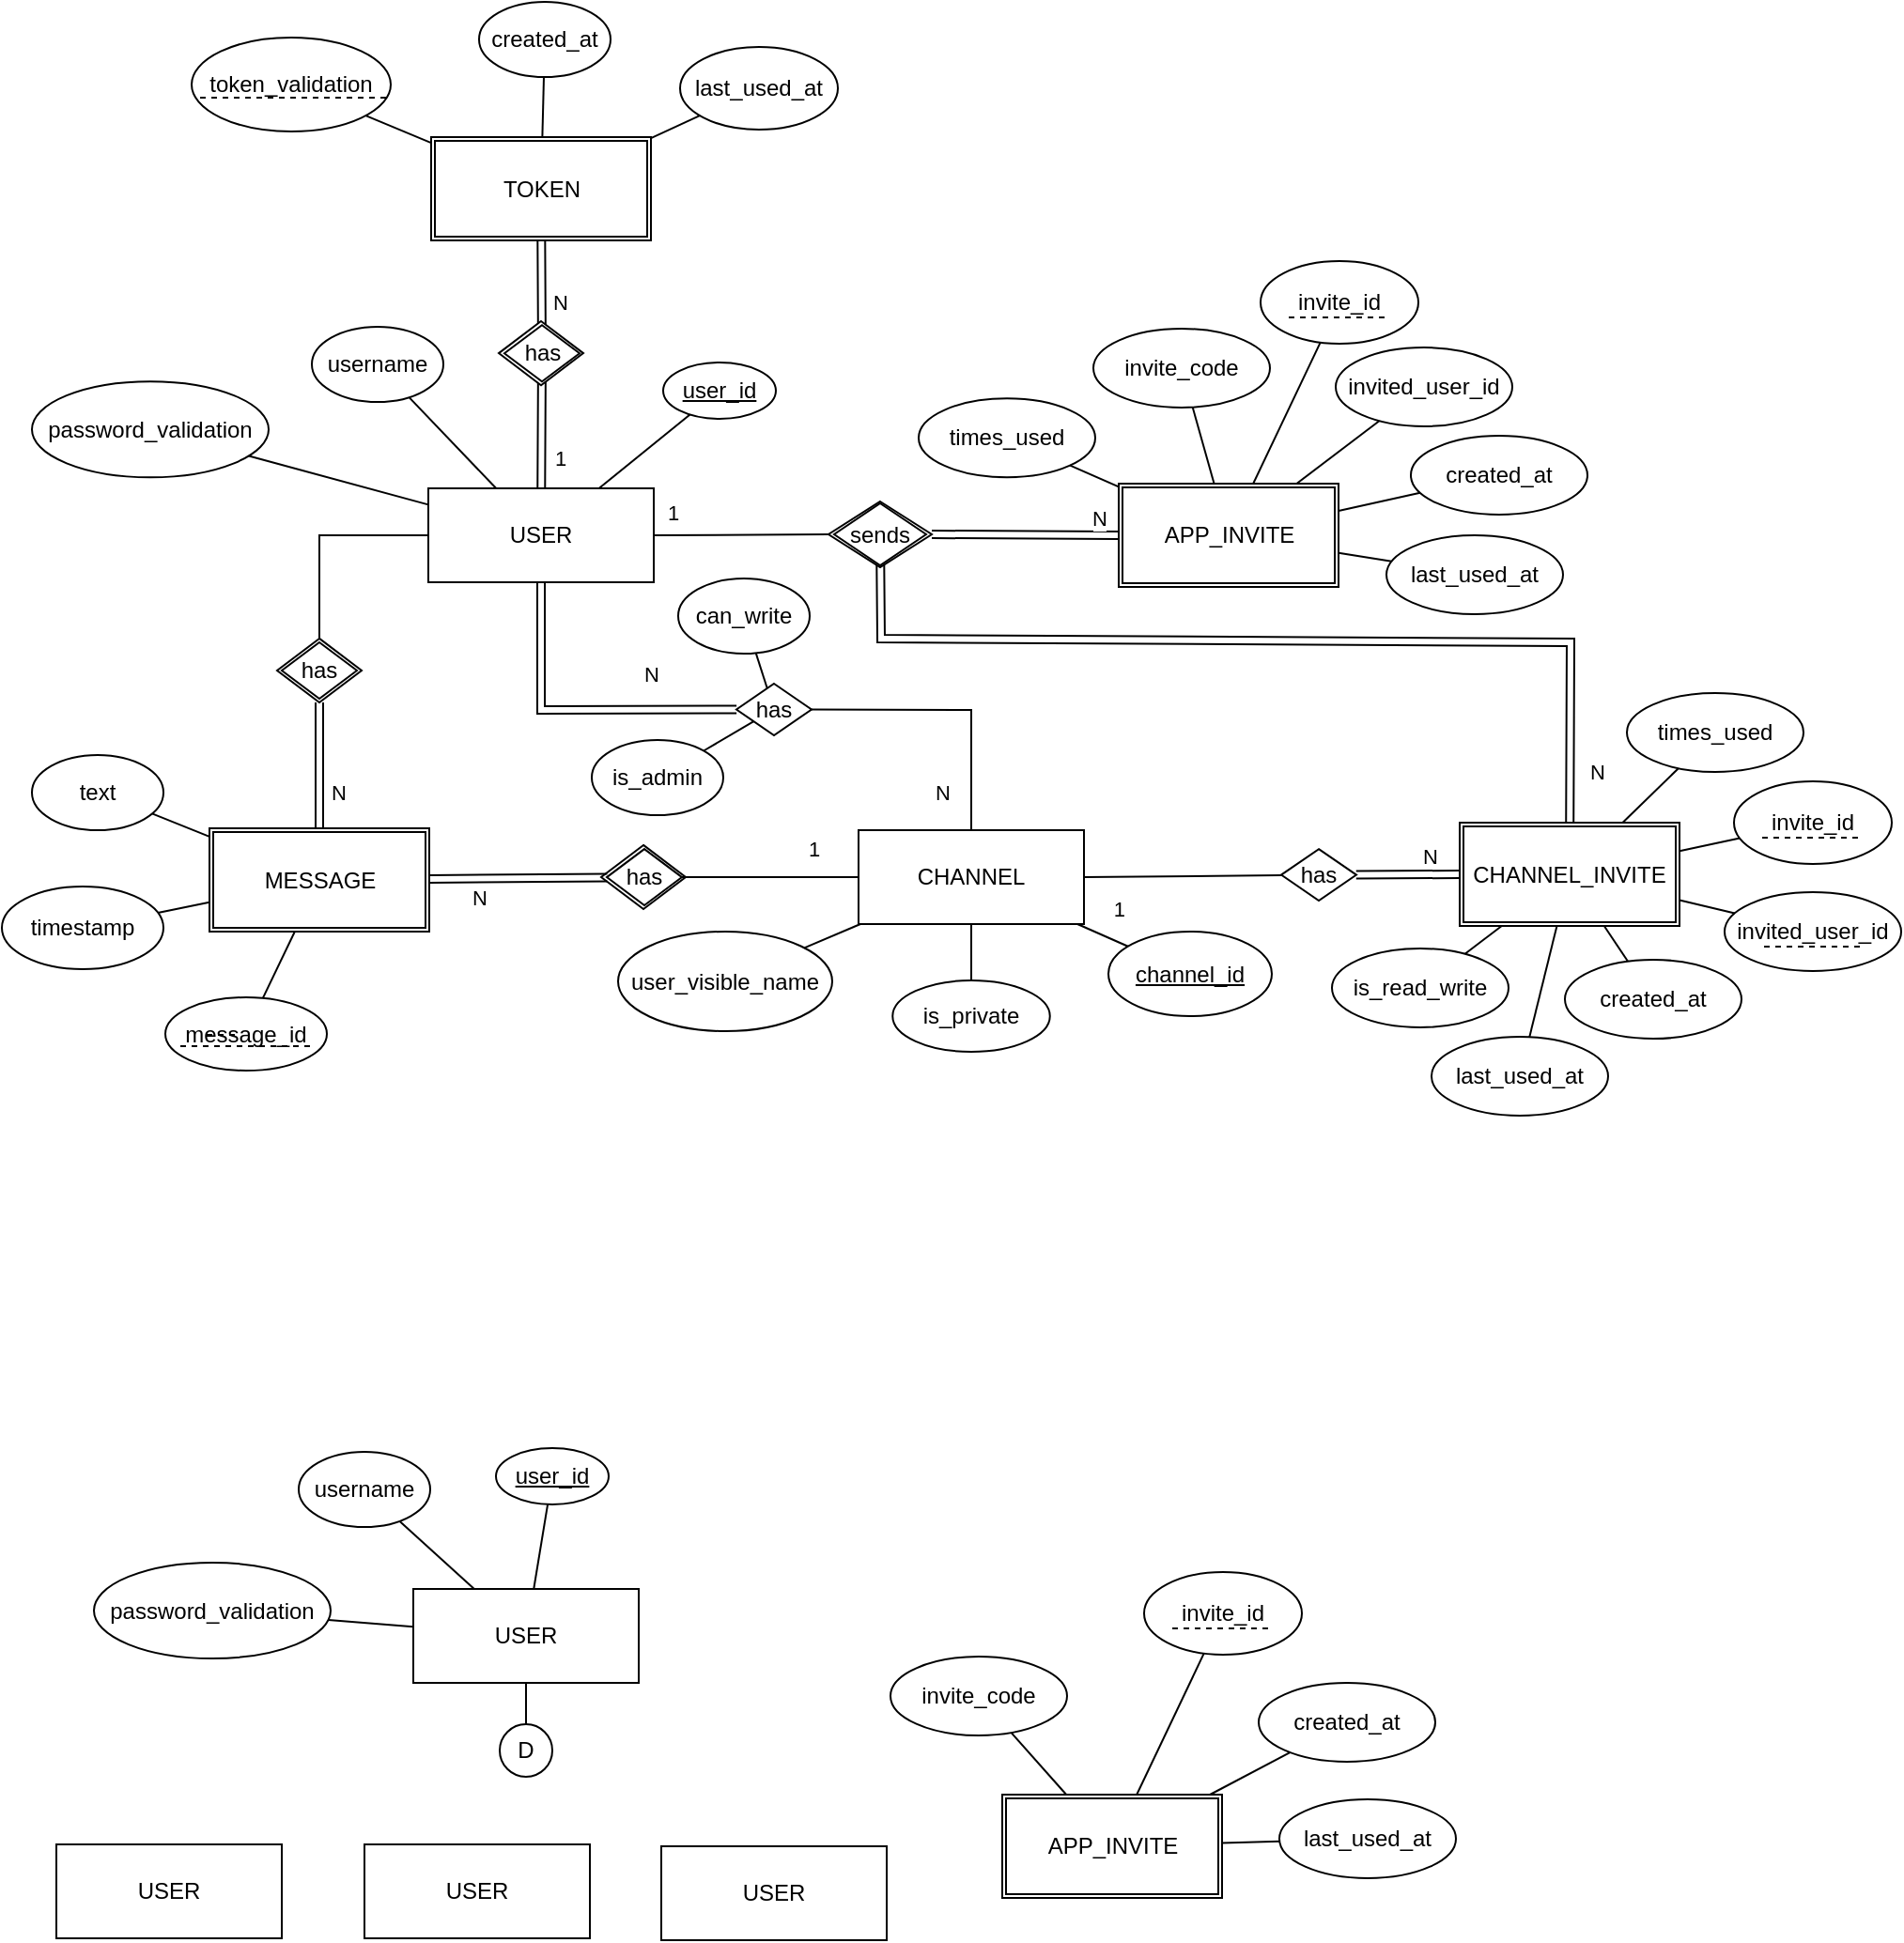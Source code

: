 <mxfile version="26.0.15">
  <diagram id="C5RBs43oDa-KdzZeNtuy" name="Page-1">
    <mxGraphModel dx="10" dy="468" grid="1" gridSize="1" guides="0" tooltips="0" connect="1" arrows="1" fold="1" page="0" pageScale="1" pageWidth="3300" pageHeight="4681" math="0" shadow="0">
      <root>
        <mxCell id="WIyWlLk6GJQsqaUBKTNV-0" />
        <mxCell id="WIyWlLk6GJQsqaUBKTNV-1" parent="WIyWlLk6GJQsqaUBKTNV-0" />
        <mxCell id="68Pf7xs52Wq1cW9cMEug-1" value="USER" style="rounded=0;whiteSpace=wrap;html=1;" parent="WIyWlLk6GJQsqaUBKTNV-1" vertex="1">
          <mxGeometry x="1324" y="306" width="120" height="50" as="geometry" />
        </mxCell>
        <mxCell id="68Pf7xs52Wq1cW9cMEug-2" value="password_validation" style="ellipse;whiteSpace=wrap;html=1;" parent="WIyWlLk6GJQsqaUBKTNV-1" vertex="1">
          <mxGeometry x="1113" y="249.12" width="126" height="51" as="geometry" />
        </mxCell>
        <mxCell id="68Pf7xs52Wq1cW9cMEug-7" value="username" style="ellipse;whiteSpace=wrap;html=1;fontStyle=0" parent="WIyWlLk6GJQsqaUBKTNV-1" vertex="1">
          <mxGeometry x="1262" y="220" width="70" height="40" as="geometry" />
        </mxCell>
        <mxCell id="68Pf7xs52Wq1cW9cMEug-8" value="" style="endArrow=none;html=1;rounded=0;" parent="WIyWlLk6GJQsqaUBKTNV-1" source="68Pf7xs52Wq1cW9cMEug-1" target="68Pf7xs52Wq1cW9cMEug-7" edge="1">
          <mxGeometry width="50" height="50" relative="1" as="geometry">
            <mxPoint x="1414" y="346" as="sourcePoint" />
            <mxPoint x="1464" y="296" as="targetPoint" />
          </mxGeometry>
        </mxCell>
        <mxCell id="68Pf7xs52Wq1cW9cMEug-9" value="" style="endArrow=none;html=1;rounded=0;" parent="WIyWlLk6GJQsqaUBKTNV-1" source="68Pf7xs52Wq1cW9cMEug-1" target="68Pf7xs52Wq1cW9cMEug-2" edge="1">
          <mxGeometry width="50" height="50" relative="1" as="geometry">
            <mxPoint x="1394" y="366" as="sourcePoint" />
            <mxPoint x="1444" y="316" as="targetPoint" />
          </mxGeometry>
        </mxCell>
        <mxCell id="68Pf7xs52Wq1cW9cMEug-10" value="has" style="rhombus;whiteSpace=wrap;html=1;" parent="WIyWlLk6GJQsqaUBKTNV-1" vertex="1">
          <mxGeometry x="1488" y="410" width="40" height="27.5" as="geometry" />
        </mxCell>
        <mxCell id="68Pf7xs52Wq1cW9cMEug-11" value="N" style="shape=link;html=1;rounded=0;align=left;verticalAlign=bottom;" parent="WIyWlLk6GJQsqaUBKTNV-1" source="68Pf7xs52Wq1cW9cMEug-1" target="68Pf7xs52Wq1cW9cMEug-10" edge="1">
          <mxGeometry x="0.413" y="10" width="100" relative="1" as="geometry">
            <mxPoint x="1454" y="366" as="sourcePoint" />
            <mxPoint x="1554" y="366" as="targetPoint" />
            <mxPoint as="offset" />
            <Array as="points">
              <mxPoint x="1384" y="424" />
            </Array>
          </mxGeometry>
        </mxCell>
        <mxCell id="68Pf7xs52Wq1cW9cMEug-12" value="CHANNEL" style="rounded=0;whiteSpace=wrap;html=1;" parent="WIyWlLk6GJQsqaUBKTNV-1" vertex="1">
          <mxGeometry x="1553" y="488" width="120" height="50" as="geometry" />
        </mxCell>
        <mxCell id="68Pf7xs52Wq1cW9cMEug-13" value="channel_id" style="ellipse;whiteSpace=wrap;html=1;fontStyle=4" parent="WIyWlLk6GJQsqaUBKTNV-1" vertex="1">
          <mxGeometry x="1686" y="542" width="87" height="45" as="geometry" />
        </mxCell>
        <mxCell id="68Pf7xs52Wq1cW9cMEug-14" value="" style="endArrow=none;html=1;rounded=0;" parent="WIyWlLk6GJQsqaUBKTNV-1" source="68Pf7xs52Wq1cW9cMEug-12" target="68Pf7xs52Wq1cW9cMEug-13" edge="1">
          <mxGeometry width="50" height="50" relative="1" as="geometry">
            <mxPoint x="1533" y="478" as="sourcePoint" />
            <mxPoint x="1583" y="428" as="targetPoint" />
          </mxGeometry>
        </mxCell>
        <mxCell id="68Pf7xs52Wq1cW9cMEug-15" value="N" style="endArrow=none;html=1;rounded=0;verticalAlign=top;align=right;horizontal=1;" parent="WIyWlLk6GJQsqaUBKTNV-1" source="68Pf7xs52Wq1cW9cMEug-12" target="68Pf7xs52Wq1cW9cMEug-10" edge="1">
          <mxGeometry x="-0.556" y="10" width="50" height="50" relative="1" as="geometry">
            <mxPoint x="1533" y="478" as="sourcePoint" />
            <mxPoint x="1583" y="428" as="targetPoint" />
            <Array as="points">
              <mxPoint x="1613" y="424" />
            </Array>
            <mxPoint as="offset" />
          </mxGeometry>
        </mxCell>
        <mxCell id="68Pf7xs52Wq1cW9cMEug-19" value="user_visible_name" style="ellipse;whiteSpace=wrap;html=1;fontStyle=0" parent="WIyWlLk6GJQsqaUBKTNV-1" vertex="1">
          <mxGeometry x="1425" y="542" width="114" height="53" as="geometry" />
        </mxCell>
        <mxCell id="68Pf7xs52Wq1cW9cMEug-20" value="" style="endArrow=none;html=1;rounded=0;" parent="WIyWlLk6GJQsqaUBKTNV-1" source="68Pf7xs52Wq1cW9cMEug-12" target="68Pf7xs52Wq1cW9cMEug-19" edge="1">
          <mxGeometry width="50" height="50" relative="1" as="geometry">
            <mxPoint x="1647" y="498" as="sourcePoint" />
            <mxPoint x="1672" y="467" as="targetPoint" />
          </mxGeometry>
        </mxCell>
        <mxCell id="68Pf7xs52Wq1cW9cMEug-21" value="is_private" style="ellipse;whiteSpace=wrap;html=1;" parent="WIyWlLk6GJQsqaUBKTNV-1" vertex="1">
          <mxGeometry x="1571.13" y="568" width="83.75" height="38" as="geometry" />
        </mxCell>
        <mxCell id="68Pf7xs52Wq1cW9cMEug-22" value="" style="endArrow=none;html=1;rounded=0;" parent="WIyWlLk6GJQsqaUBKTNV-1" source="68Pf7xs52Wq1cW9cMEug-12" target="68Pf7xs52Wq1cW9cMEug-21" edge="1">
          <mxGeometry width="50" height="50" relative="1" as="geometry">
            <mxPoint x="1683" y="517" as="sourcePoint" />
            <mxPoint x="1707" y="512" as="targetPoint" />
          </mxGeometry>
        </mxCell>
        <mxCell id="68Pf7xs52Wq1cW9cMEug-24" value="" style="rhombus;whiteSpace=wrap;html=1;" parent="WIyWlLk6GJQsqaUBKTNV-1" vertex="1">
          <mxGeometry x="1243.5" y="385.94" width="45" height="34.12" as="geometry" />
        </mxCell>
        <mxCell id="68Pf7xs52Wq1cW9cMEug-25" value="" style="endArrow=none;html=1;rounded=0;exitX=0.5;exitY=0;exitDx=0;exitDy=0;" parent="WIyWlLk6GJQsqaUBKTNV-1" source="68Pf7xs52Wq1cW9cMEug-24" target="68Pf7xs52Wq1cW9cMEug-1" edge="1">
          <mxGeometry x="0.5" y="15" width="50" height="50" relative="1" as="geometry">
            <mxPoint x="1294" y="326" as="sourcePoint" />
            <mxPoint x="1404" y="386" as="targetPoint" />
            <mxPoint as="offset" />
            <Array as="points">
              <mxPoint x="1266" y="331" />
            </Array>
          </mxGeometry>
        </mxCell>
        <mxCell id="68Pf7xs52Wq1cW9cMEug-26" value="N" style="shape=link;html=1;rounded=0;entryX=0.5;entryY=1;entryDx=0;entryDy=0;" parent="WIyWlLk6GJQsqaUBKTNV-1" source="68Pf7xs52Wq1cW9cMEug-38" target="68Pf7xs52Wq1cW9cMEug-24" edge="1">
          <mxGeometry x="-0.439" y="-10" width="100" relative="1" as="geometry">
            <mxPoint x="1263.114" y="488" as="sourcePoint" />
            <mxPoint x="1263" y="428" as="targetPoint" />
            <mxPoint as="offset" />
          </mxGeometry>
        </mxCell>
        <mxCell id="68Pf7xs52Wq1cW9cMEug-28" value="text" style="ellipse;whiteSpace=wrap;html=1;" parent="WIyWlLk6GJQsqaUBKTNV-1" vertex="1">
          <mxGeometry x="1113" y="448" width="70" height="40" as="geometry" />
        </mxCell>
        <mxCell id="68Pf7xs52Wq1cW9cMEug-29" value="" style="endArrow=none;html=1;rounded=0;" parent="WIyWlLk6GJQsqaUBKTNV-1" source="68Pf7xs52Wq1cW9cMEug-28" target="68Pf7xs52Wq1cW9cMEug-38" edge="1">
          <mxGeometry width="50" height="50" relative="1" as="geometry">
            <mxPoint x="1333" y="448" as="sourcePoint" />
            <mxPoint x="1203.0" y="489.522" as="targetPoint" />
          </mxGeometry>
        </mxCell>
        <mxCell id="68Pf7xs52Wq1cW9cMEug-30" value="timestamp" style="ellipse;whiteSpace=wrap;html=1;" parent="WIyWlLk6GJQsqaUBKTNV-1" vertex="1">
          <mxGeometry x="1097" y="518" width="86" height="44" as="geometry" />
        </mxCell>
        <mxCell id="68Pf7xs52Wq1cW9cMEug-31" value="" style="endArrow=none;html=1;rounded=0;" parent="WIyWlLk6GJQsqaUBKTNV-1" source="68Pf7xs52Wq1cW9cMEug-30" target="68Pf7xs52Wq1cW9cMEug-38" edge="1">
          <mxGeometry width="50" height="50" relative="1" as="geometry">
            <mxPoint x="1194" y="482" as="sourcePoint" />
            <mxPoint x="1203.0" y="526.043" as="targetPoint" />
          </mxGeometry>
        </mxCell>
        <mxCell id="68Pf7xs52Wq1cW9cMEug-34" value="has" style="rhombus;whiteSpace=wrap;html=1;" parent="WIyWlLk6GJQsqaUBKTNV-1" vertex="1">
          <mxGeometry x="1246" y="388" width="40" height="30" as="geometry" />
        </mxCell>
        <mxCell id="68Pf7xs52Wq1cW9cMEug-36" value="has" style="rhombus;whiteSpace=wrap;html=1;" parent="WIyWlLk6GJQsqaUBKTNV-1" vertex="1">
          <mxGeometry x="1416" y="495.94" width="45" height="34.12" as="geometry" />
        </mxCell>
        <mxCell id="68Pf7xs52Wq1cW9cMEug-37" value="has" style="rhombus;whiteSpace=wrap;html=1;" parent="WIyWlLk6GJQsqaUBKTNV-1" vertex="1">
          <mxGeometry x="1419" y="498.06" width="40" height="30" as="geometry" />
        </mxCell>
        <mxCell id="68Pf7xs52Wq1cW9cMEug-38" value="MESSAGE" style="shape=ext;double=1;rounded=0;whiteSpace=wrap;html=1;" parent="WIyWlLk6GJQsqaUBKTNV-1" vertex="1">
          <mxGeometry x="1207.5" y="487" width="117" height="55" as="geometry" />
        </mxCell>
        <mxCell id="68Pf7xs52Wq1cW9cMEug-52" value="N" style="shape=link;html=1;rounded=0;" parent="WIyWlLk6GJQsqaUBKTNV-1" source="68Pf7xs52Wq1cW9cMEug-38" target="68Pf7xs52Wq1cW9cMEug-37" edge="1">
          <mxGeometry x="-0.439" y="-10" width="100" relative="1" as="geometry">
            <mxPoint x="1369" y="547.5" as="sourcePoint" />
            <mxPoint x="1369" y="478.5" as="targetPoint" />
            <mxPoint as="offset" />
          </mxGeometry>
        </mxCell>
        <mxCell id="68Pf7xs52Wq1cW9cMEug-53" value="1" style="endArrow=none;html=1;rounded=0;" parent="WIyWlLk6GJQsqaUBKTNV-1" source="68Pf7xs52Wq1cW9cMEug-37" target="68Pf7xs52Wq1cW9cMEug-12" edge="1">
          <mxGeometry x="0.5" y="15" width="50" height="50" relative="1" as="geometry">
            <mxPoint x="1490" y="486.62" as="sourcePoint" />
            <mxPoint x="1530" y="486.62" as="targetPoint" />
            <mxPoint as="offset" />
          </mxGeometry>
        </mxCell>
        <mxCell id="68Pf7xs52Wq1cW9cMEug-63" value="user_id" style="ellipse;whiteSpace=wrap;html=1;fontStyle=4" parent="WIyWlLk6GJQsqaUBKTNV-1" vertex="1">
          <mxGeometry x="1449" y="239" width="60" height="30" as="geometry" />
        </mxCell>
        <mxCell id="68Pf7xs52Wq1cW9cMEug-64" value="" style="endArrow=none;html=1;rounded=0;" parent="WIyWlLk6GJQsqaUBKTNV-1" source="68Pf7xs52Wq1cW9cMEug-1" target="68Pf7xs52Wq1cW9cMEug-63" edge="1">
          <mxGeometry width="50" height="50" relative="1" as="geometry">
            <mxPoint x="1431" y="323" as="sourcePoint" />
            <mxPoint x="1452" y="285" as="targetPoint" />
          </mxGeometry>
        </mxCell>
        <mxCell id="68Pf7xs52Wq1cW9cMEug-65" value="message_id" style="ellipse;whiteSpace=wrap;html=1;fontStyle=0" parent="WIyWlLk6GJQsqaUBKTNV-1" vertex="1">
          <mxGeometry x="1184" y="577" width="86" height="39" as="geometry" />
        </mxCell>
        <mxCell id="68Pf7xs52Wq1cW9cMEug-66" value="" style="endArrow=none;html=1;rounded=0;" parent="WIyWlLk6GJQsqaUBKTNV-1" source="68Pf7xs52Wq1cW9cMEug-65" target="68Pf7xs52Wq1cW9cMEug-38" edge="1">
          <mxGeometry width="50" height="50" relative="1" as="geometry">
            <mxPoint x="1316" y="545" as="sourcePoint" />
            <mxPoint x="1366" y="495" as="targetPoint" />
          </mxGeometry>
        </mxCell>
        <mxCell id="3C9H7O8x9mEIDsKvC7Me-8" value="N" style="shape=link;html=1;rounded=0;" parent="WIyWlLk6GJQsqaUBKTNV-1" source="3C9H7O8x9mEIDsKvC7Me-15" target="3C9H7O8x9mEIDsKvC7Me-13" edge="1">
          <mxGeometry x="-0.439" y="-10" width="100" relative="1" as="geometry">
            <mxPoint x="1384" y="217" as="sourcePoint" />
            <mxPoint x="1384" y="175" as="targetPoint" />
            <mxPoint as="offset" />
          </mxGeometry>
        </mxCell>
        <mxCell id="3C9H7O8x9mEIDsKvC7Me-9" value="1" style="shape=link;html=1;rounded=0;" parent="WIyWlLk6GJQsqaUBKTNV-1" source="68Pf7xs52Wq1cW9cMEug-1" target="3C9H7O8x9mEIDsKvC7Me-15" edge="1">
          <mxGeometry x="-0.439" y="-10" width="100" relative="1" as="geometry">
            <mxPoint x="1393" y="316.06" as="sourcePoint" />
            <mxPoint x="1384" y="244.5" as="targetPoint" />
            <mxPoint as="offset" />
          </mxGeometry>
        </mxCell>
        <mxCell id="3C9H7O8x9mEIDsKvC7Me-10" value="token_validation" style="ellipse;whiteSpace=wrap;html=1;" parent="WIyWlLk6GJQsqaUBKTNV-1" vertex="1">
          <mxGeometry x="1198" y="66" width="106" height="50" as="geometry" />
        </mxCell>
        <mxCell id="3C9H7O8x9mEIDsKvC7Me-11" value="" style="endArrow=none;dashed=1;html=1;rounded=0;" parent="WIyWlLk6GJQsqaUBKTNV-1" edge="1">
          <mxGeometry width="50" height="50" relative="1" as="geometry">
            <mxPoint x="1206" y="597" as="sourcePoint" />
            <mxPoint x="1222" y="597" as="targetPoint" />
          </mxGeometry>
        </mxCell>
        <mxCell id="3C9H7O8x9mEIDsKvC7Me-13" value="TOKEN" style="shape=ext;double=1;rounded=0;whiteSpace=wrap;html=1;" parent="WIyWlLk6GJQsqaUBKTNV-1" vertex="1">
          <mxGeometry x="1325.5" y="119" width="117" height="55" as="geometry" />
        </mxCell>
        <mxCell id="3C9H7O8x9mEIDsKvC7Me-14" value="has" style="rhombus;whiteSpace=wrap;html=1;" parent="WIyWlLk6GJQsqaUBKTNV-1" vertex="1">
          <mxGeometry x="1361.5" y="217" width="45" height="34.12" as="geometry" />
        </mxCell>
        <mxCell id="3C9H7O8x9mEIDsKvC7Me-15" value="has" style="rhombus;whiteSpace=wrap;html=1;" parent="WIyWlLk6GJQsqaUBKTNV-1" vertex="1">
          <mxGeometry x="1364.5" y="219.12" width="40" height="30" as="geometry" />
        </mxCell>
        <mxCell id="3C9H7O8x9mEIDsKvC7Me-16" value="" style="endArrow=none;dashed=1;html=1;rounded=0;" parent="WIyWlLk6GJQsqaUBKTNV-1" edge="1">
          <mxGeometry width="50" height="50" relative="1" as="geometry">
            <mxPoint x="1301.5" y="98" as="sourcePoint" />
            <mxPoint x="1200.5" y="98" as="targetPoint" />
          </mxGeometry>
        </mxCell>
        <mxCell id="3C9H7O8x9mEIDsKvC7Me-17" value="" style="endArrow=none;html=1;rounded=0;" parent="WIyWlLk6GJQsqaUBKTNV-1" source="3C9H7O8x9mEIDsKvC7Me-13" target="3C9H7O8x9mEIDsKvC7Me-10" edge="1">
          <mxGeometry width="50" height="50" relative="1" as="geometry">
            <mxPoint x="1407" y="236" as="sourcePoint" />
            <mxPoint x="1457" y="186" as="targetPoint" />
          </mxGeometry>
        </mxCell>
        <mxCell id="3C9H7O8x9mEIDsKvC7Me-18" value="created_at" style="ellipse;whiteSpace=wrap;html=1;fontStyle=0" parent="WIyWlLk6GJQsqaUBKTNV-1" vertex="1">
          <mxGeometry x="1351" y="47" width="70" height="40" as="geometry" />
        </mxCell>
        <mxCell id="3C9H7O8x9mEIDsKvC7Me-19" value="" style="endArrow=none;html=1;rounded=0;" parent="WIyWlLk6GJQsqaUBKTNV-1" source="3C9H7O8x9mEIDsKvC7Me-13" target="3C9H7O8x9mEIDsKvC7Me-18" edge="1">
          <mxGeometry width="50" height="50" relative="1" as="geometry">
            <mxPoint x="1438" y="192" as="sourcePoint" />
            <mxPoint x="1488" y="142" as="targetPoint" />
          </mxGeometry>
        </mxCell>
        <mxCell id="3C9H7O8x9mEIDsKvC7Me-20" value="last_used_at" style="ellipse;whiteSpace=wrap;html=1;fontStyle=0" parent="WIyWlLk6GJQsqaUBKTNV-1" vertex="1">
          <mxGeometry x="1458" y="71" width="84" height="44" as="geometry" />
        </mxCell>
        <mxCell id="3C9H7O8x9mEIDsKvC7Me-21" value="" style="endArrow=none;html=1;rounded=0;" parent="WIyWlLk6GJQsqaUBKTNV-1" source="3C9H7O8x9mEIDsKvC7Me-13" target="3C9H7O8x9mEIDsKvC7Me-20" edge="1">
          <mxGeometry width="50" height="50" relative="1" as="geometry">
            <mxPoint x="1483" y="122" as="sourcePoint" />
            <mxPoint x="1587" y="145" as="targetPoint" />
          </mxGeometry>
        </mxCell>
        <mxCell id="3C9H7O8x9mEIDsKvC7Me-26" value="is_admin" style="ellipse;whiteSpace=wrap;html=1;fontStyle=0" parent="WIyWlLk6GJQsqaUBKTNV-1" vertex="1">
          <mxGeometry x="1411" y="440" width="70" height="40" as="geometry" />
        </mxCell>
        <mxCell id="1" value="APP_INVITE" style="shape=ext;double=1;rounded=0;whiteSpace=wrap;html=1;" parent="WIyWlLk6GJQsqaUBKTNV-1" vertex="1">
          <mxGeometry x="1691.5" y="303.5" width="117" height="55" as="geometry" />
        </mxCell>
        <mxCell id="3" value="" style="rhombus;whiteSpace=wrap;html=1;" parent="WIyWlLk6GJQsqaUBKTNV-1" vertex="1">
          <mxGeometry x="1537" y="313" width="55" height="35" as="geometry" />
        </mxCell>
        <mxCell id="5" value="invite_id" style="ellipse;whiteSpace=wrap;html=1;fontStyle=0" parent="WIyWlLk6GJQsqaUBKTNV-1" vertex="1">
          <mxGeometry x="1767" y="185" width="84" height="44" as="geometry" />
        </mxCell>
        <mxCell id="7" value="" style="endArrow=none;html=1;rounded=0;" parent="WIyWlLk6GJQsqaUBKTNV-1" source="1" target="5" edge="1">
          <mxGeometry width="50" height="50" relative="1" as="geometry">
            <mxPoint x="1565" y="190" as="sourcePoint" />
            <mxPoint x="1590" y="178" as="targetPoint" />
          </mxGeometry>
        </mxCell>
        <mxCell id="9" value="1" style="endArrow=none;html=1;rounded=0;verticalAlign=top;align=right;horizontal=1;exitX=1;exitY=0.5;exitDx=0;exitDy=0;" parent="WIyWlLk6GJQsqaUBKTNV-1" source="68Pf7xs52Wq1cW9cMEug-12" target="22" edge="1">
          <mxGeometry x="-0.568" y="-4" width="50" height="50" relative="1" as="geometry">
            <mxPoint x="1704" y="538" as="sourcePoint" />
            <mxPoint x="1750" y="454" as="targetPoint" />
            <Array as="points" />
            <mxPoint as="offset" />
          </mxGeometry>
        </mxCell>
        <mxCell id="14" value="N" style="shape=link;html=1;rounded=0;exitX=0;exitY=0.5;exitDx=0;exitDy=0;" parent="WIyWlLk6GJQsqaUBKTNV-1" source="30" target="22" edge="1">
          <mxGeometry x="-0.439" y="-10" width="100" relative="1" as="geometry">
            <mxPoint x="1811" y="437" as="sourcePoint" />
            <mxPoint x="1750" y="419.0" as="targetPoint" />
            <mxPoint as="offset" />
          </mxGeometry>
        </mxCell>
        <mxCell id="15" value="is_read_write" style="ellipse;whiteSpace=wrap;html=1;fontStyle=0" parent="WIyWlLk6GJQsqaUBKTNV-1" vertex="1">
          <mxGeometry x="1805" y="551" width="94" height="42" as="geometry" />
        </mxCell>
        <mxCell id="17" value="" style="endArrow=none;html=1;rounded=0;" parent="WIyWlLk6GJQsqaUBKTNV-1" source="30" target="15" edge="1">
          <mxGeometry width="50" height="50" relative="1" as="geometry">
            <mxPoint x="1781" y="474" as="sourcePoint" />
            <mxPoint x="1612" y="387" as="targetPoint" />
          </mxGeometry>
        </mxCell>
        <mxCell id="19" value="N" style="shape=link;html=1;rounded=0;entryX=0;entryY=0.5;entryDx=0;entryDy=0;exitX=1;exitY=0.5;exitDx=0;exitDy=0;" parent="WIyWlLk6GJQsqaUBKTNV-1" source="3" target="1" edge="1">
          <mxGeometry x="0.79" y="9" width="100" relative="1" as="geometry">
            <mxPoint x="1595" y="301" as="sourcePoint" />
            <mxPoint x="1595" y="234" as="targetPoint" />
            <mxPoint as="offset" />
          </mxGeometry>
        </mxCell>
        <mxCell id="20" value="1" style="endArrow=none;html=1;rounded=0;exitX=1;exitY=0.5;exitDx=0;exitDy=0;entryX=0;entryY=0.5;entryDx=0;entryDy=0;" parent="WIyWlLk6GJQsqaUBKTNV-1" source="68Pf7xs52Wq1cW9cMEug-1" target="3" edge="1">
          <mxGeometry x="-0.779" y="12" width="50" height="50" relative="1" as="geometry">
            <mxPoint x="1481" y="272" as="sourcePoint" />
            <mxPoint x="1575" y="272" as="targetPoint" />
            <mxPoint as="offset" />
          </mxGeometry>
        </mxCell>
        <mxCell id="21" value="sends" style="rhombus;whiteSpace=wrap;html=1;" parent="WIyWlLk6GJQsqaUBKTNV-1" vertex="1">
          <mxGeometry x="1540" y="314" width="49" height="33" as="geometry" />
        </mxCell>
        <mxCell id="22" value="has" style="rhombus;whiteSpace=wrap;html=1;" parent="WIyWlLk6GJQsqaUBKTNV-1" vertex="1">
          <mxGeometry x="1778" y="498.06" width="40" height="27.5" as="geometry" />
        </mxCell>
        <mxCell id="23" value="" style="endArrow=none;dashed=1;html=1;rounded=0;" parent="WIyWlLk6GJQsqaUBKTNV-1" edge="1">
          <mxGeometry width="50" height="50" relative="1" as="geometry">
            <mxPoint x="1833" y="215" as="sourcePoint" />
            <mxPoint x="1781" y="215" as="targetPoint" />
          </mxGeometry>
        </mxCell>
        <mxCell id="24" value="invited_user_id" style="ellipse;whiteSpace=wrap;html=1;fontStyle=0" parent="WIyWlLk6GJQsqaUBKTNV-1" vertex="1">
          <mxGeometry x="1807" y="231" width="94" height="42" as="geometry" />
        </mxCell>
        <mxCell id="25" value="" style="endArrow=none;html=1;rounded=0;" parent="WIyWlLk6GJQsqaUBKTNV-1" source="1" target="24" edge="1">
          <mxGeometry width="50" height="50" relative="1" as="geometry">
            <mxPoint x="1634" y="259" as="sourcePoint" />
            <mxPoint x="1666" y="236" as="targetPoint" />
          </mxGeometry>
        </mxCell>
        <mxCell id="26" value="last_used_at" style="ellipse;whiteSpace=wrap;html=1;fontStyle=0" parent="WIyWlLk6GJQsqaUBKTNV-1" vertex="1">
          <mxGeometry x="1834" y="331" width="94" height="42" as="geometry" />
        </mxCell>
        <mxCell id="27" value="" style="endArrow=none;html=1;rounded=0;" parent="WIyWlLk6GJQsqaUBKTNV-1" source="1" target="26" edge="1">
          <mxGeometry width="50" height="50" relative="1" as="geometry">
            <mxPoint x="1792" y="305" as="sourcePoint" />
            <mxPoint x="1824" y="282" as="targetPoint" />
          </mxGeometry>
        </mxCell>
        <mxCell id="28" value="created_at" style="ellipse;whiteSpace=wrap;html=1;fontStyle=0" parent="WIyWlLk6GJQsqaUBKTNV-1" vertex="1">
          <mxGeometry x="1847" y="278" width="94" height="42" as="geometry" />
        </mxCell>
        <mxCell id="29" value="" style="endArrow=none;html=1;rounded=0;" parent="WIyWlLk6GJQsqaUBKTNV-1" source="1" target="28" edge="1">
          <mxGeometry width="50" height="50" relative="1" as="geometry">
            <mxPoint x="1608" y="267" as="sourcePoint" />
            <mxPoint x="1653" y="180" as="targetPoint" />
          </mxGeometry>
        </mxCell>
        <mxCell id="4-n9e9J6zfNFZhk6wjtM-29" value="times_used" style="ellipse;whiteSpace=wrap;html=1;fontStyle=0" parent="WIyWlLk6GJQsqaUBKTNV-1" vertex="1">
          <mxGeometry x="1585" y="258.12" width="94" height="42" as="geometry" />
        </mxCell>
        <mxCell id="4-n9e9J6zfNFZhk6wjtM-30" value="" style="endArrow=none;html=1;rounded=0;" parent="WIyWlLk6GJQsqaUBKTNV-1" source="1" target="4-n9e9J6zfNFZhk6wjtM-29" edge="1">
          <mxGeometry width="50" height="50" relative="1" as="geometry">
            <mxPoint x="1664" y="308" as="sourcePoint" />
            <mxPoint x="1718" y="230" as="targetPoint" />
          </mxGeometry>
        </mxCell>
        <mxCell id="4-n9e9J6zfNFZhk6wjtM-33" value="" style="endArrow=none;html=1;rounded=0;" parent="WIyWlLk6GJQsqaUBKTNV-1" source="68Pf7xs52Wq1cW9cMEug-10" target="3C9H7O8x9mEIDsKvC7Me-26" edge="1">
          <mxGeometry width="50" height="50" relative="1" as="geometry">
            <mxPoint x="1505" y="418" as="sourcePoint" />
            <mxPoint x="1528" y="443" as="targetPoint" />
          </mxGeometry>
        </mxCell>
        <mxCell id="30" value="CHANNEL_INVITE" style="shape=ext;double=1;rounded=0;whiteSpace=wrap;html=1;" parent="WIyWlLk6GJQsqaUBKTNV-1" vertex="1">
          <mxGeometry x="1873" y="484" width="117" height="55" as="geometry" />
        </mxCell>
        <mxCell id="31" value="" style="endArrow=none;html=1;rounded=0;" parent="WIyWlLk6GJQsqaUBKTNV-1" source="68Pf7xs52Wq1cW9cMEug-10" target="32" edge="1">
          <mxGeometry width="50" height="50" relative="1" as="geometry">
            <mxPoint x="1563" y="458" as="sourcePoint" />
            <mxPoint x="1539" y="397" as="targetPoint" />
          </mxGeometry>
        </mxCell>
        <mxCell id="32" value="can_write" style="ellipse;whiteSpace=wrap;html=1;fontStyle=0" parent="WIyWlLk6GJQsqaUBKTNV-1" vertex="1">
          <mxGeometry x="1457" y="354" width="70" height="40" as="geometry" />
        </mxCell>
        <mxCell id="34" value="N" style="shape=link;html=1;rounded=0;" parent="WIyWlLk6GJQsqaUBKTNV-1" source="21" target="30" edge="1">
          <mxGeometry x="0.892" y="14" width="100" relative="1" as="geometry">
            <mxPoint x="1623" y="374" as="sourcePoint" />
            <mxPoint x="1723" y="374" as="targetPoint" />
            <Array as="points">
              <mxPoint x="1565" y="386" />
              <mxPoint x="1932" y="388" />
            </Array>
            <mxPoint as="offset" />
          </mxGeometry>
        </mxCell>
        <mxCell id="35" value="invite_code" style="ellipse;whiteSpace=wrap;html=1;fontStyle=0" parent="WIyWlLk6GJQsqaUBKTNV-1" vertex="1">
          <mxGeometry x="1678" y="221" width="94" height="42" as="geometry" />
        </mxCell>
        <mxCell id="36" value="" style="endArrow=none;html=1;rounded=0;" parent="WIyWlLk6GJQsqaUBKTNV-1" source="1" target="35" edge="1">
          <mxGeometry width="50" height="50" relative="1" as="geometry">
            <mxPoint x="1648" y="399" as="sourcePoint" />
            <mxPoint x="1698" y="349" as="targetPoint" />
          </mxGeometry>
        </mxCell>
        <mxCell id="37" value="invite_id" style="ellipse;whiteSpace=wrap;html=1;fontStyle=0" parent="WIyWlLk6GJQsqaUBKTNV-1" vertex="1">
          <mxGeometry x="2019" y="462" width="84" height="44" as="geometry" />
        </mxCell>
        <mxCell id="38" value="" style="endArrow=none;html=1;rounded=0;" parent="WIyWlLk6GJQsqaUBKTNV-1" source="30" target="37" edge="1">
          <mxGeometry width="50" height="50" relative="1" as="geometry">
            <mxPoint x="1980.999" y="493" as="sourcePoint" />
            <mxPoint x="1824.29" y="427" as="targetPoint" />
          </mxGeometry>
        </mxCell>
        <mxCell id="39" value="" style="endArrow=none;dashed=1;html=1;rounded=0;" parent="WIyWlLk6GJQsqaUBKTNV-1" edge="1">
          <mxGeometry width="50" height="50" relative="1" as="geometry">
            <mxPoint x="2085" y="492" as="sourcePoint" />
            <mxPoint x="2033" y="492" as="targetPoint" />
          </mxGeometry>
        </mxCell>
        <mxCell id="40" value="invited_user_id" style="ellipse;whiteSpace=wrap;html=1;fontStyle=0" parent="WIyWlLk6GJQsqaUBKTNV-1" vertex="1">
          <mxGeometry x="2014" y="521" width="94" height="42" as="geometry" />
        </mxCell>
        <mxCell id="41" value="" style="endArrow=none;html=1;rounded=0;" parent="WIyWlLk6GJQsqaUBKTNV-1" source="30" target="40" edge="1">
          <mxGeometry width="50" height="50" relative="1" as="geometry">
            <mxPoint x="1990" y="579" as="sourcePoint" />
            <mxPoint x="1870" y="511" as="targetPoint" />
          </mxGeometry>
        </mxCell>
        <mxCell id="42" value="last_used_at" style="ellipse;whiteSpace=wrap;html=1;fontStyle=0" parent="WIyWlLk6GJQsqaUBKTNV-1" vertex="1">
          <mxGeometry x="1858" y="598" width="94" height="42" as="geometry" />
        </mxCell>
        <mxCell id="43" value="" style="endArrow=none;html=1;rounded=0;" parent="WIyWlLk6GJQsqaUBKTNV-1" source="30" target="42" edge="1">
          <mxGeometry width="50" height="50" relative="1" as="geometry">
            <mxPoint x="1933" y="593" as="sourcePoint" />
            <mxPoint x="1948" y="535" as="targetPoint" />
          </mxGeometry>
        </mxCell>
        <mxCell id="44" value="created_at" style="ellipse;whiteSpace=wrap;html=1;fontStyle=0" parent="WIyWlLk6GJQsqaUBKTNV-1" vertex="1">
          <mxGeometry x="1929" y="557" width="94" height="42" as="geometry" />
        </mxCell>
        <mxCell id="45" value="" style="endArrow=none;html=1;rounded=0;" parent="WIyWlLk6GJQsqaUBKTNV-1" source="30" target="44" edge="1">
          <mxGeometry width="50" height="50" relative="1" as="geometry">
            <mxPoint x="1897" y="595" as="sourcePoint" />
            <mxPoint x="1741" y="457" as="targetPoint" />
          </mxGeometry>
        </mxCell>
        <mxCell id="46" value="times_used" style="ellipse;whiteSpace=wrap;html=1;fontStyle=0" parent="WIyWlLk6GJQsqaUBKTNV-1" vertex="1">
          <mxGeometry x="1962" y="415" width="94" height="42" as="geometry" />
        </mxCell>
        <mxCell id="47" value="" style="endArrow=none;html=1;rounded=0;" parent="WIyWlLk6GJQsqaUBKTNV-1" source="30" target="46" edge="1">
          <mxGeometry width="50" height="50" relative="1" as="geometry">
            <mxPoint x="2065" y="457.88" as="sourcePoint" />
            <mxPoint x="2091" y="382.88" as="targetPoint" />
          </mxGeometry>
        </mxCell>
        <mxCell id="48" value="" style="endArrow=none;dashed=1;html=1;rounded=0;" parent="WIyWlLk6GJQsqaUBKTNV-1" edge="1">
          <mxGeometry width="50" height="50" relative="1" as="geometry">
            <mxPoint x="2086" y="550" as="sourcePoint" />
            <mxPoint x="2034" y="550" as="targetPoint" />
          </mxGeometry>
        </mxCell>
        <mxCell id="49" value="" style="endArrow=none;dashed=1;html=1;rounded=0;" parent="WIyWlLk6GJQsqaUBKTNV-1" edge="1">
          <mxGeometry width="50" height="50" relative="1" as="geometry">
            <mxPoint x="1261" y="603" as="sourcePoint" />
            <mxPoint x="1192" y="603" as="targetPoint" />
          </mxGeometry>
        </mxCell>
        <mxCell id="JPx4fMEPGs_-jOu0P3Zv-49" value="USER" style="rounded=0;whiteSpace=wrap;html=1;" vertex="1" parent="WIyWlLk6GJQsqaUBKTNV-1">
          <mxGeometry x="1316" y="892" width="120" height="50" as="geometry" />
        </mxCell>
        <mxCell id="JPx4fMEPGs_-jOu0P3Zv-50" value="user_id" style="ellipse;whiteSpace=wrap;html=1;fontStyle=4" vertex="1" parent="WIyWlLk6GJQsqaUBKTNV-1">
          <mxGeometry x="1360" y="817" width="60" height="30" as="geometry" />
        </mxCell>
        <mxCell id="JPx4fMEPGs_-jOu0P3Zv-51" value="" style="endArrow=none;html=1;rounded=0;" edge="1" parent="WIyWlLk6GJQsqaUBKTNV-1" target="JPx4fMEPGs_-jOu0P3Zv-50" source="JPx4fMEPGs_-jOu0P3Zv-49">
          <mxGeometry width="50" height="50" relative="1" as="geometry">
            <mxPoint x="1401" y="892" as="sourcePoint" />
            <mxPoint x="1438" y="871" as="targetPoint" />
          </mxGeometry>
        </mxCell>
        <mxCell id="JPx4fMEPGs_-jOu0P3Zv-52" value="password_validation" style="ellipse;whiteSpace=wrap;html=1;" vertex="1" parent="WIyWlLk6GJQsqaUBKTNV-1">
          <mxGeometry x="1146" y="878" width="126" height="51" as="geometry" />
        </mxCell>
        <mxCell id="JPx4fMEPGs_-jOu0P3Zv-53" value="username" style="ellipse;whiteSpace=wrap;html=1;fontStyle=0" vertex="1" parent="WIyWlLk6GJQsqaUBKTNV-1">
          <mxGeometry x="1255" y="819" width="70" height="40" as="geometry" />
        </mxCell>
        <mxCell id="JPx4fMEPGs_-jOu0P3Zv-54" value="" style="endArrow=none;html=1;rounded=0;" edge="1" parent="WIyWlLk6GJQsqaUBKTNV-1" target="JPx4fMEPGs_-jOu0P3Zv-53" source="JPx4fMEPGs_-jOu0P3Zv-49">
          <mxGeometry width="50" height="50" relative="1" as="geometry">
            <mxPoint x="1332" y="889" as="sourcePoint" />
            <mxPoint x="1436" y="879" as="targetPoint" />
          </mxGeometry>
        </mxCell>
        <mxCell id="JPx4fMEPGs_-jOu0P3Zv-55" value="" style="endArrow=none;html=1;rounded=0;" edge="1" parent="WIyWlLk6GJQsqaUBKTNV-1" target="JPx4fMEPGs_-jOu0P3Zv-52" source="JPx4fMEPGs_-jOu0P3Zv-49">
          <mxGeometry width="50" height="50" relative="1" as="geometry">
            <mxPoint x="1296" y="898" as="sourcePoint" />
            <mxPoint x="1416" y="899" as="targetPoint" />
          </mxGeometry>
        </mxCell>
        <mxCell id="JPx4fMEPGs_-jOu0P3Zv-60" value="APP_INVITE" style="shape=ext;double=1;rounded=0;whiteSpace=wrap;html=1;" vertex="1" parent="WIyWlLk6GJQsqaUBKTNV-1">
          <mxGeometry x="1629.5" y="1001.5" width="117" height="55" as="geometry" />
        </mxCell>
        <mxCell id="JPx4fMEPGs_-jOu0P3Zv-61" value="invite_id" style="ellipse;whiteSpace=wrap;html=1;fontStyle=0" vertex="1" parent="WIyWlLk6GJQsqaUBKTNV-1">
          <mxGeometry x="1705" y="883" width="84" height="44" as="geometry" />
        </mxCell>
        <mxCell id="JPx4fMEPGs_-jOu0P3Zv-62" value="" style="endArrow=none;html=1;rounded=0;" edge="1" parent="WIyWlLk6GJQsqaUBKTNV-1" source="JPx4fMEPGs_-jOu0P3Zv-60" target="JPx4fMEPGs_-jOu0P3Zv-61">
          <mxGeometry width="50" height="50" relative="1" as="geometry">
            <mxPoint x="1503" y="888" as="sourcePoint" />
            <mxPoint x="1528" y="876" as="targetPoint" />
          </mxGeometry>
        </mxCell>
        <mxCell id="JPx4fMEPGs_-jOu0P3Zv-64" value="" style="endArrow=none;dashed=1;html=1;rounded=0;" edge="1" parent="WIyWlLk6GJQsqaUBKTNV-1">
          <mxGeometry width="50" height="50" relative="1" as="geometry">
            <mxPoint x="1771" y="913" as="sourcePoint" />
            <mxPoint x="1719" y="913" as="targetPoint" />
          </mxGeometry>
        </mxCell>
        <mxCell id="JPx4fMEPGs_-jOu0P3Zv-67" value="last_used_at" style="ellipse;whiteSpace=wrap;html=1;fontStyle=0" vertex="1" parent="WIyWlLk6GJQsqaUBKTNV-1">
          <mxGeometry x="1777" y="1004" width="94" height="42" as="geometry" />
        </mxCell>
        <mxCell id="JPx4fMEPGs_-jOu0P3Zv-68" value="" style="endArrow=none;html=1;rounded=0;" edge="1" parent="WIyWlLk6GJQsqaUBKTNV-1" source="JPx4fMEPGs_-jOu0P3Zv-60" target="JPx4fMEPGs_-jOu0P3Zv-67">
          <mxGeometry width="50" height="50" relative="1" as="geometry">
            <mxPoint x="1730" y="1003" as="sourcePoint" />
            <mxPoint x="1762" y="980" as="targetPoint" />
          </mxGeometry>
        </mxCell>
        <mxCell id="JPx4fMEPGs_-jOu0P3Zv-69" value="created_at" style="ellipse;whiteSpace=wrap;html=1;fontStyle=0" vertex="1" parent="WIyWlLk6GJQsqaUBKTNV-1">
          <mxGeometry x="1766" y="942" width="94" height="42" as="geometry" />
        </mxCell>
        <mxCell id="JPx4fMEPGs_-jOu0P3Zv-70" value="" style="endArrow=none;html=1;rounded=0;" edge="1" parent="WIyWlLk6GJQsqaUBKTNV-1" source="JPx4fMEPGs_-jOu0P3Zv-60" target="JPx4fMEPGs_-jOu0P3Zv-69">
          <mxGeometry width="50" height="50" relative="1" as="geometry">
            <mxPoint x="1546" y="965" as="sourcePoint" />
            <mxPoint x="1591" y="878" as="targetPoint" />
          </mxGeometry>
        </mxCell>
        <mxCell id="JPx4fMEPGs_-jOu0P3Zv-73" value="invite_code" style="ellipse;whiteSpace=wrap;html=1;fontStyle=0" vertex="1" parent="WIyWlLk6GJQsqaUBKTNV-1">
          <mxGeometry x="1570" y="928" width="94" height="42" as="geometry" />
        </mxCell>
        <mxCell id="JPx4fMEPGs_-jOu0P3Zv-74" value="" style="endArrow=none;html=1;rounded=0;" edge="1" parent="WIyWlLk6GJQsqaUBKTNV-1" source="JPx4fMEPGs_-jOu0P3Zv-60" target="JPx4fMEPGs_-jOu0P3Zv-73">
          <mxGeometry width="50" height="50" relative="1" as="geometry">
            <mxPoint x="1586" y="1097" as="sourcePoint" />
            <mxPoint x="1636" y="1047" as="targetPoint" />
          </mxGeometry>
        </mxCell>
        <mxCell id="JPx4fMEPGs_-jOu0P3Zv-75" value="D" style="ellipse;whiteSpace=wrap;html=1;aspect=fixed;" vertex="1" parent="WIyWlLk6GJQsqaUBKTNV-1">
          <mxGeometry x="1362" y="964" width="28" height="28" as="geometry" />
        </mxCell>
        <mxCell id="JPx4fMEPGs_-jOu0P3Zv-76" value="" style="endArrow=none;html=1;rounded=0;" edge="1" parent="WIyWlLk6GJQsqaUBKTNV-1" source="JPx4fMEPGs_-jOu0P3Zv-75" target="JPx4fMEPGs_-jOu0P3Zv-49">
          <mxGeometry width="50" height="50" relative="1" as="geometry">
            <mxPoint x="1375" y="1033" as="sourcePoint" />
            <mxPoint x="1425" y="983" as="targetPoint" />
          </mxGeometry>
        </mxCell>
        <mxCell id="JPx4fMEPGs_-jOu0P3Zv-77" value="USER" style="rounded=0;whiteSpace=wrap;html=1;" vertex="1" parent="WIyWlLk6GJQsqaUBKTNV-1">
          <mxGeometry x="1126" y="1028" width="120" height="50" as="geometry" />
        </mxCell>
        <mxCell id="JPx4fMEPGs_-jOu0P3Zv-78" value="USER" style="rounded=0;whiteSpace=wrap;html=1;" vertex="1" parent="WIyWlLk6GJQsqaUBKTNV-1">
          <mxGeometry x="1290" y="1028" width="120" height="50" as="geometry" />
        </mxCell>
        <mxCell id="JPx4fMEPGs_-jOu0P3Zv-79" value="USER" style="rounded=0;whiteSpace=wrap;html=1;direction=west;" vertex="1" parent="WIyWlLk6GJQsqaUBKTNV-1">
          <mxGeometry x="1448" y="1029" width="120" height="50" as="geometry" />
        </mxCell>
      </root>
    </mxGraphModel>
  </diagram>
</mxfile>
